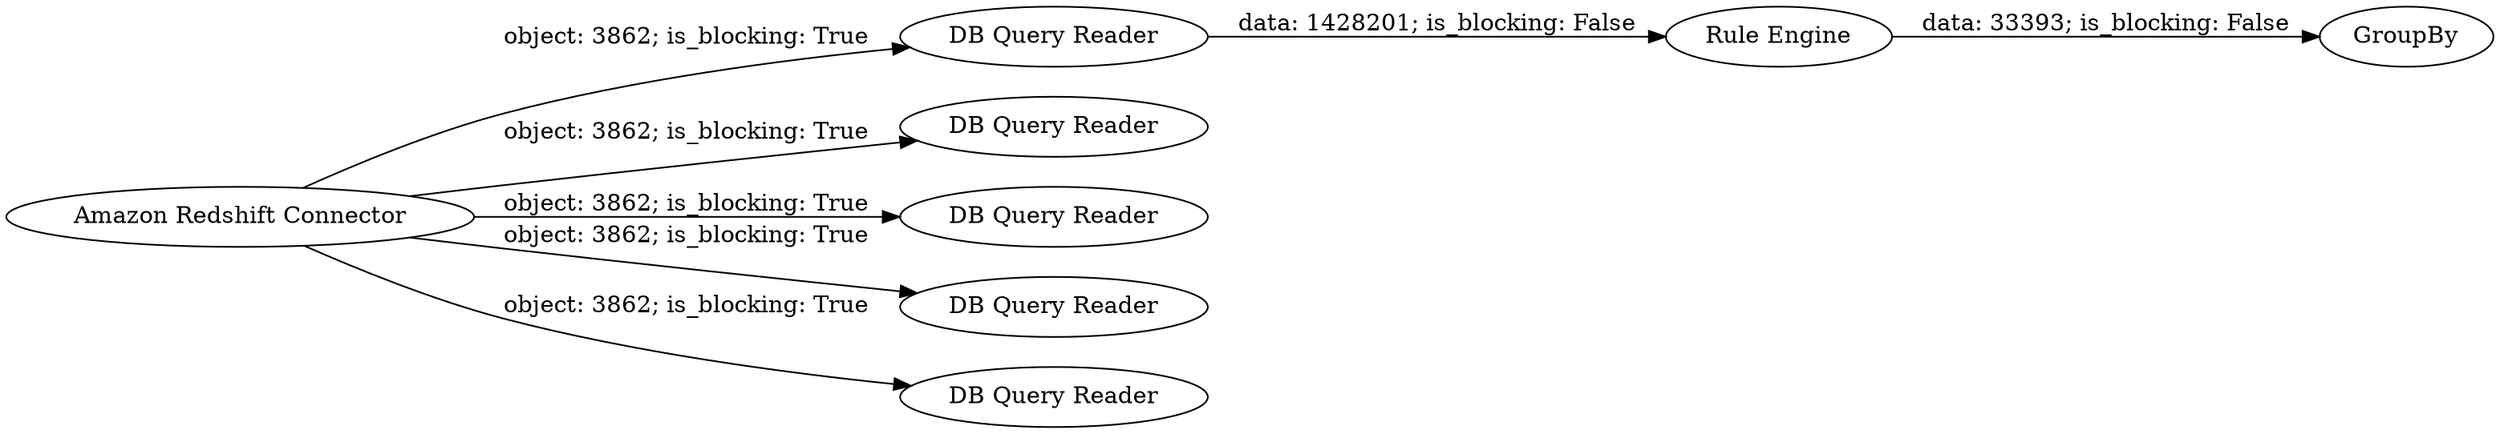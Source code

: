 digraph {
	"-8040403575546691568_64" [label="DB Query Reader"]
	"-8040403575546691568_13" [label="DB Query Reader"]
	"-8040403575546691568_63" [label="DB Query Reader"]
	"-8040403575546691568_6" [label="DB Query Reader"]
	"-8040403575546691568_67" [label=GroupBy]
	"-8040403575546691568_57" [label="DB Query Reader"]
	"-8040403575546691568_5" [label="Amazon Redshift Connector"]
	"-8040403575546691568_66" [label="Rule Engine"]
	"-8040403575546691568_64" -> "-8040403575546691568_66" [label="data: 1428201; is_blocking: False"]
	"-8040403575546691568_5" -> "-8040403575546691568_63" [label="object: 3862; is_blocking: True"]
	"-8040403575546691568_5" -> "-8040403575546691568_64" [label="object: 3862; is_blocking: True"]
	"-8040403575546691568_5" -> "-8040403575546691568_6" [label="object: 3862; is_blocking: True"]
	"-8040403575546691568_5" -> "-8040403575546691568_57" [label="object: 3862; is_blocking: True"]
	"-8040403575546691568_5" -> "-8040403575546691568_13" [label="object: 3862; is_blocking: True"]
	"-8040403575546691568_66" -> "-8040403575546691568_67" [label="data: 33393; is_blocking: False"]
	rankdir=LR
}
